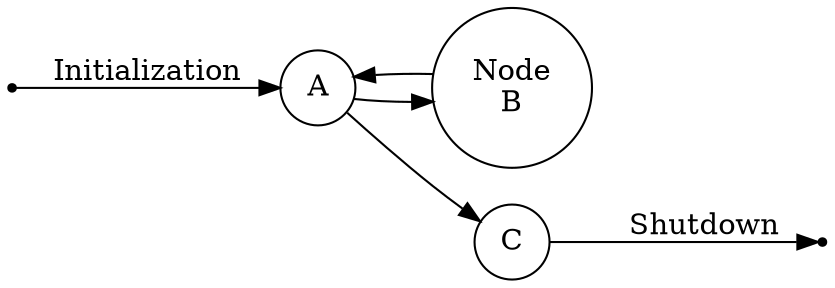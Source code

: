 /*
digraph finite_state_machine {
    rankdir=LR;
    size="8,5"

    node [shape = doublecircle]; S;
    node [shape = point ]; qi

    node [shape = circle];
    qi -> S;
    S  -> q1 [ label = "a" ];
    S  -> S  [ label = "a" ];
    q1 -> S  [ label = "a" ];
    q1 -> q2 [ label = "b" ];
    q2 -> q1 [ label = "b" ];
    q2 -> q2 [ label = "b" ];
}
*/

//C-style comments can be added
/* Multi-line comments are
 * valid too
 * Note: Lines end with a semicolon
 */

/* This line defines what kind of graph we're making ('digraph'=directed graph)
 * and the name of the digraph ('finite_state_machine')
 */
 
digraph finite_state_machine {
  rankdir=LR
	//Define the nodes/states in the system and their style here
	
	/*These are the entry and exit nodes for the system. 
	 * They are small, solid black circles.
	 * Both are listed on the same line because they all have the same properties
	 */
	 
	node [shape=point,label=""]ENTRY,EXIT;
	
	//This line defines a new node style: the circle
	node [shape=circle];
	
	/* All the nodes defined here will be circles. Additional attributes defined
	 * for each node will be added on to the attributes listed above.
	 */
	 
	 A[label="A"];		//Label attributes are placed inside the node
	 B[label="Node\nB"];	//Newlines are allowed in labels
	 C[label="C"];
	 
	 //Below are all of the definition of the edges that connect the nodes
	 //Edges can have labels too
	 ENTRY->A [label="Initialization"];
	 A->B; 
	 B->A;
	 A->C;
	 C->EXIT[label="Shutdown"];

}
